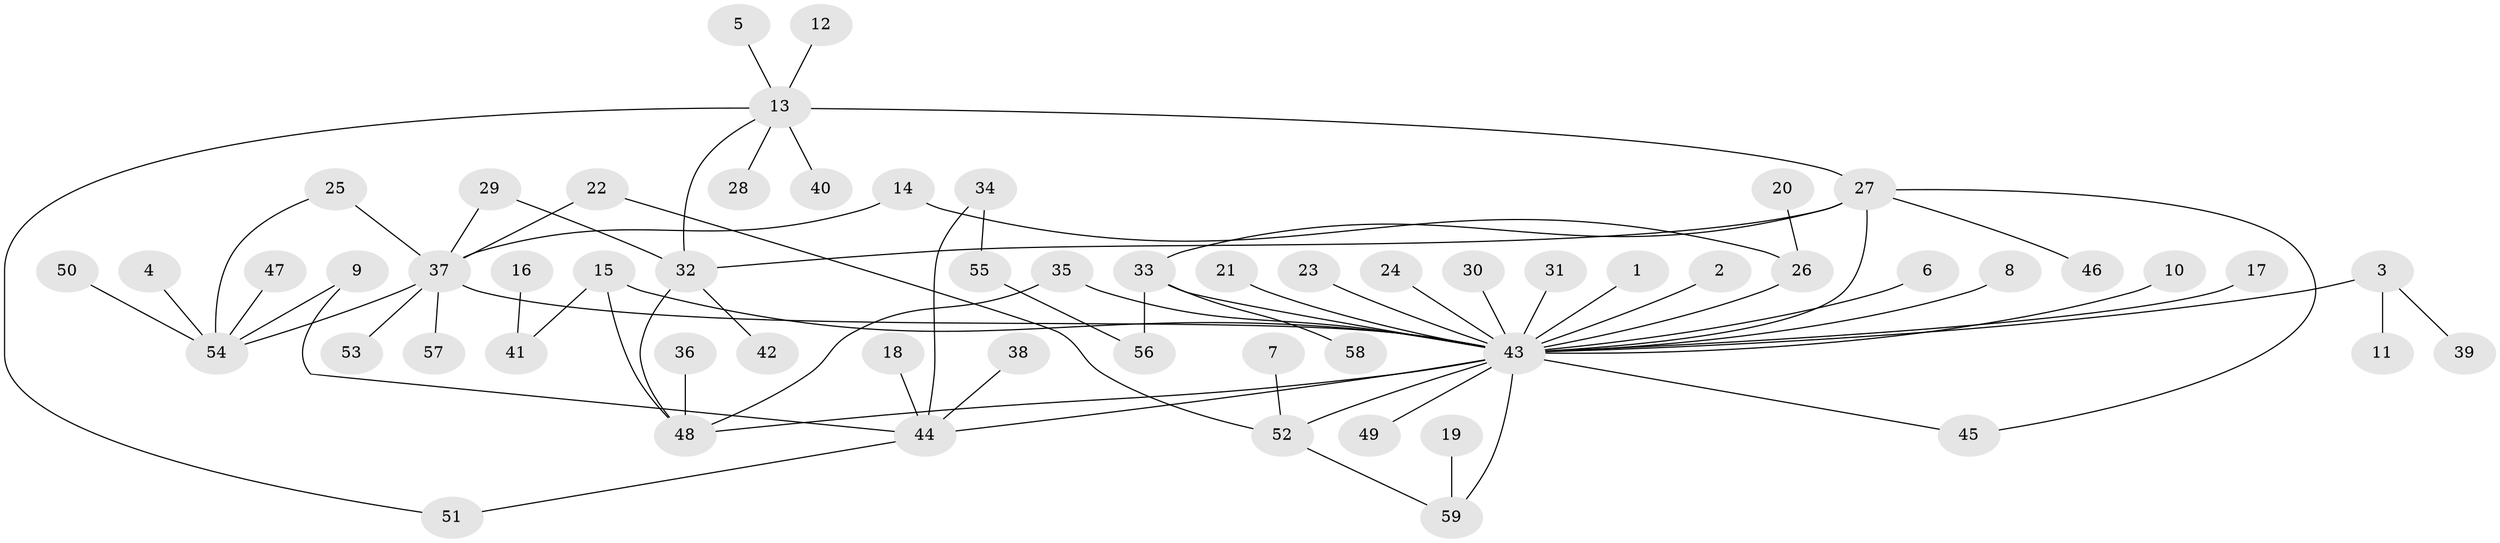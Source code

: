 // original degree distribution, {4: 0.025423728813559324, 28: 0.00847457627118644, 1: 0.5847457627118644, 8: 0.01694915254237288, 10: 0.01694915254237288, 3: 0.11016949152542373, 6: 0.00847457627118644, 7: 0.025423728813559324, 2: 0.17796610169491525, 5: 0.025423728813559324}
// Generated by graph-tools (version 1.1) at 2025/01/03/09/25 03:01:48]
// undirected, 59 vertices, 72 edges
graph export_dot {
graph [start="1"]
  node [color=gray90,style=filled];
  1;
  2;
  3;
  4;
  5;
  6;
  7;
  8;
  9;
  10;
  11;
  12;
  13;
  14;
  15;
  16;
  17;
  18;
  19;
  20;
  21;
  22;
  23;
  24;
  25;
  26;
  27;
  28;
  29;
  30;
  31;
  32;
  33;
  34;
  35;
  36;
  37;
  38;
  39;
  40;
  41;
  42;
  43;
  44;
  45;
  46;
  47;
  48;
  49;
  50;
  51;
  52;
  53;
  54;
  55;
  56;
  57;
  58;
  59;
  1 -- 43 [weight=1.0];
  2 -- 43 [weight=1.0];
  3 -- 11 [weight=1.0];
  3 -- 39 [weight=1.0];
  3 -- 43 [weight=1.0];
  4 -- 54 [weight=1.0];
  5 -- 13 [weight=1.0];
  6 -- 43 [weight=1.0];
  7 -- 52 [weight=1.0];
  8 -- 43 [weight=1.0];
  9 -- 44 [weight=1.0];
  9 -- 54 [weight=1.0];
  10 -- 43 [weight=1.0];
  12 -- 13 [weight=1.0];
  13 -- 27 [weight=2.0];
  13 -- 28 [weight=1.0];
  13 -- 32 [weight=1.0];
  13 -- 40 [weight=1.0];
  13 -- 51 [weight=1.0];
  14 -- 26 [weight=1.0];
  14 -- 37 [weight=1.0];
  15 -- 41 [weight=1.0];
  15 -- 43 [weight=1.0];
  15 -- 48 [weight=1.0];
  16 -- 41 [weight=1.0];
  17 -- 43 [weight=1.0];
  18 -- 44 [weight=1.0];
  19 -- 59 [weight=1.0];
  20 -- 26 [weight=1.0];
  21 -- 43 [weight=1.0];
  22 -- 37 [weight=1.0];
  22 -- 52 [weight=1.0];
  23 -- 43 [weight=1.0];
  24 -- 43 [weight=1.0];
  25 -- 37 [weight=1.0];
  25 -- 54 [weight=1.0];
  26 -- 43 [weight=1.0];
  27 -- 32 [weight=1.0];
  27 -- 33 [weight=1.0];
  27 -- 43 [weight=2.0];
  27 -- 45 [weight=1.0];
  27 -- 46 [weight=1.0];
  29 -- 32 [weight=1.0];
  29 -- 37 [weight=1.0];
  30 -- 43 [weight=1.0];
  31 -- 43 [weight=1.0];
  32 -- 42 [weight=1.0];
  32 -- 48 [weight=1.0];
  33 -- 43 [weight=1.0];
  33 -- 56 [weight=1.0];
  33 -- 58 [weight=1.0];
  34 -- 44 [weight=1.0];
  34 -- 55 [weight=1.0];
  35 -- 43 [weight=1.0];
  35 -- 48 [weight=1.0];
  36 -- 48 [weight=1.0];
  37 -- 43 [weight=1.0];
  37 -- 53 [weight=1.0];
  37 -- 54 [weight=1.0];
  37 -- 57 [weight=1.0];
  38 -- 44 [weight=1.0];
  43 -- 44 [weight=1.0];
  43 -- 45 [weight=1.0];
  43 -- 48 [weight=1.0];
  43 -- 49 [weight=1.0];
  43 -- 52 [weight=1.0];
  43 -- 59 [weight=1.0];
  44 -- 51 [weight=1.0];
  47 -- 54 [weight=1.0];
  50 -- 54 [weight=1.0];
  52 -- 59 [weight=1.0];
  55 -- 56 [weight=1.0];
}
